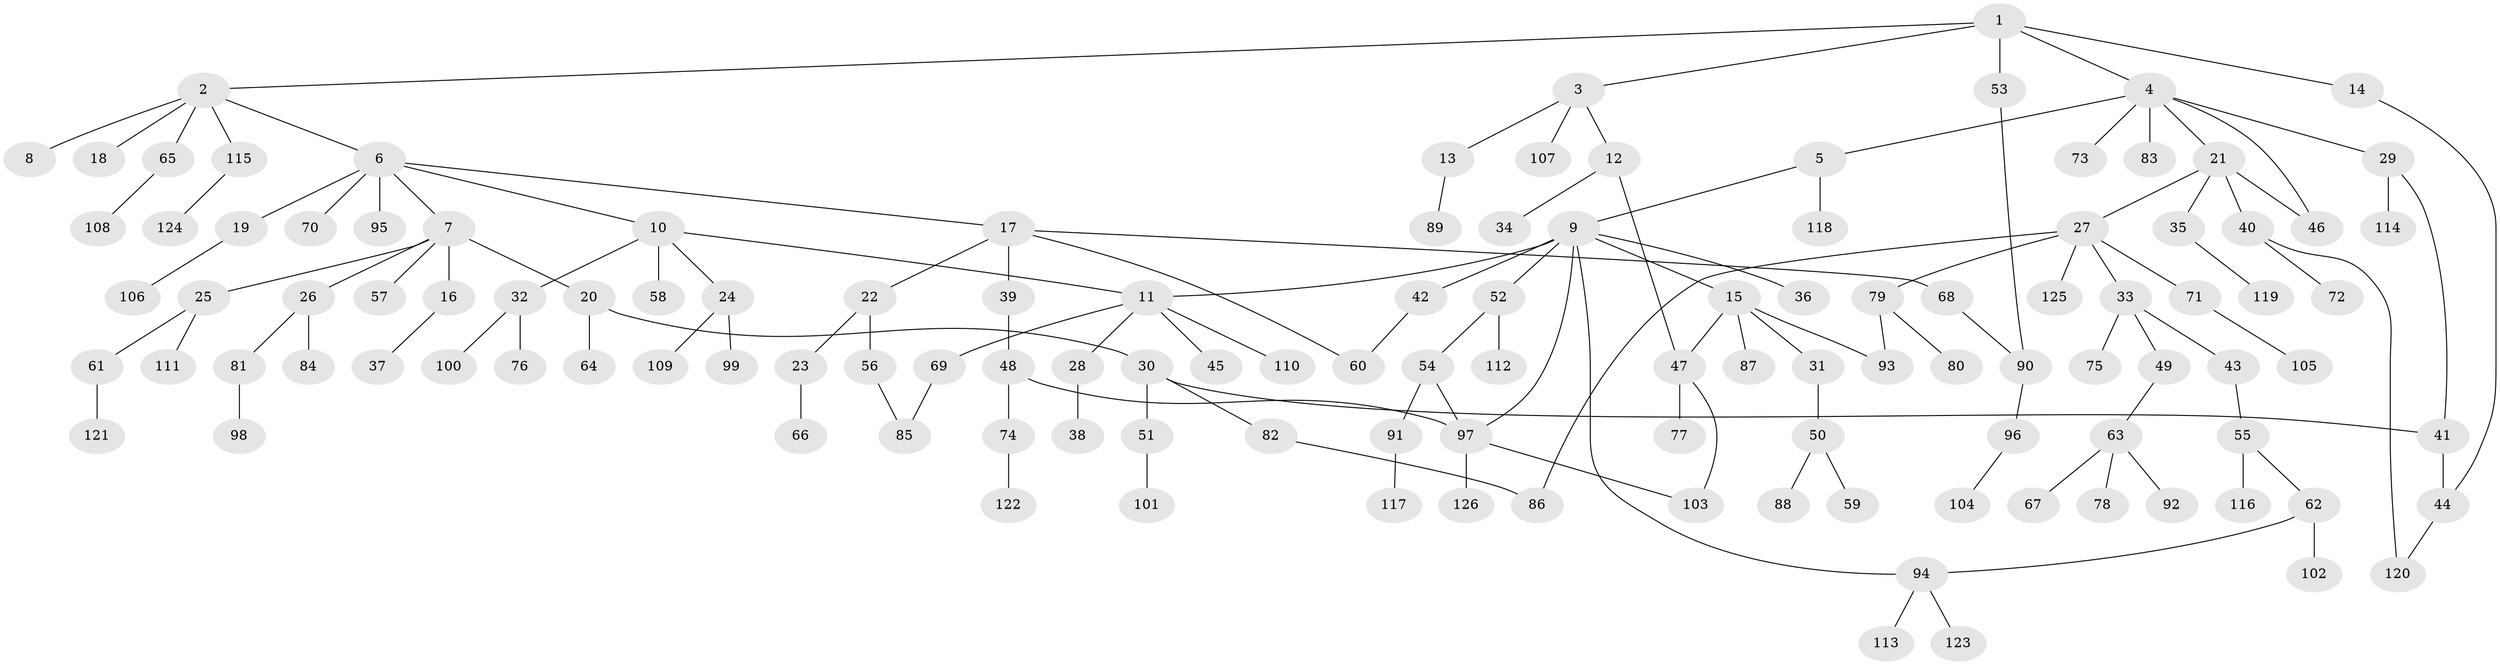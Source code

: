 // coarse degree distribution, {9: 0.011764705882352941, 3: 0.1411764705882353, 8: 0.023529411764705882, 11: 0.011764705882352941, 1: 0.4470588235294118, 12: 0.011764705882352941, 4: 0.058823529411764705, 5: 0.023529411764705882, 2: 0.27058823529411763}
// Generated by graph-tools (version 1.1) at 2025/51/02/27/25 19:51:39]
// undirected, 126 vertices, 140 edges
graph export_dot {
graph [start="1"]
  node [color=gray90,style=filled];
  1;
  2;
  3;
  4;
  5;
  6;
  7;
  8;
  9;
  10;
  11;
  12;
  13;
  14;
  15;
  16;
  17;
  18;
  19;
  20;
  21;
  22;
  23;
  24;
  25;
  26;
  27;
  28;
  29;
  30;
  31;
  32;
  33;
  34;
  35;
  36;
  37;
  38;
  39;
  40;
  41;
  42;
  43;
  44;
  45;
  46;
  47;
  48;
  49;
  50;
  51;
  52;
  53;
  54;
  55;
  56;
  57;
  58;
  59;
  60;
  61;
  62;
  63;
  64;
  65;
  66;
  67;
  68;
  69;
  70;
  71;
  72;
  73;
  74;
  75;
  76;
  77;
  78;
  79;
  80;
  81;
  82;
  83;
  84;
  85;
  86;
  87;
  88;
  89;
  90;
  91;
  92;
  93;
  94;
  95;
  96;
  97;
  98;
  99;
  100;
  101;
  102;
  103;
  104;
  105;
  106;
  107;
  108;
  109;
  110;
  111;
  112;
  113;
  114;
  115;
  116;
  117;
  118;
  119;
  120;
  121;
  122;
  123;
  124;
  125;
  126;
  1 -- 2;
  1 -- 3;
  1 -- 4;
  1 -- 14;
  1 -- 53;
  2 -- 6;
  2 -- 8;
  2 -- 18;
  2 -- 65;
  2 -- 115;
  3 -- 12;
  3 -- 13;
  3 -- 107;
  4 -- 5;
  4 -- 21;
  4 -- 29;
  4 -- 46;
  4 -- 73;
  4 -- 83;
  5 -- 9;
  5 -- 118;
  6 -- 7;
  6 -- 10;
  6 -- 17;
  6 -- 19;
  6 -- 70;
  6 -- 95;
  7 -- 16;
  7 -- 20;
  7 -- 25;
  7 -- 26;
  7 -- 57;
  9 -- 15;
  9 -- 36;
  9 -- 42;
  9 -- 52;
  9 -- 94;
  9 -- 97;
  9 -- 11;
  10 -- 11;
  10 -- 24;
  10 -- 32;
  10 -- 58;
  11 -- 28;
  11 -- 45;
  11 -- 69;
  11 -- 110;
  12 -- 34;
  12 -- 47;
  13 -- 89;
  14 -- 44;
  15 -- 31;
  15 -- 47;
  15 -- 87;
  15 -- 93;
  16 -- 37;
  17 -- 22;
  17 -- 39;
  17 -- 60;
  17 -- 68;
  19 -- 106;
  20 -- 30;
  20 -- 64;
  21 -- 27;
  21 -- 35;
  21 -- 40;
  21 -- 46;
  22 -- 23;
  22 -- 56;
  23 -- 66;
  24 -- 99;
  24 -- 109;
  25 -- 61;
  25 -- 111;
  26 -- 81;
  26 -- 84;
  27 -- 33;
  27 -- 71;
  27 -- 79;
  27 -- 125;
  27 -- 86;
  28 -- 38;
  29 -- 114;
  29 -- 41;
  30 -- 41;
  30 -- 51;
  30 -- 82;
  31 -- 50;
  32 -- 76;
  32 -- 100;
  33 -- 43;
  33 -- 49;
  33 -- 75;
  35 -- 119;
  39 -- 48;
  40 -- 72;
  40 -- 120;
  41 -- 44;
  42 -- 60;
  43 -- 55;
  44 -- 120;
  47 -- 77;
  47 -- 103;
  48 -- 74;
  48 -- 97;
  49 -- 63;
  50 -- 59;
  50 -- 88;
  51 -- 101;
  52 -- 54;
  52 -- 112;
  53 -- 90;
  54 -- 91;
  54 -- 97;
  55 -- 62;
  55 -- 116;
  56 -- 85;
  61 -- 121;
  62 -- 102;
  62 -- 94;
  63 -- 67;
  63 -- 78;
  63 -- 92;
  65 -- 108;
  68 -- 90;
  69 -- 85;
  71 -- 105;
  74 -- 122;
  79 -- 80;
  79 -- 93;
  81 -- 98;
  82 -- 86;
  90 -- 96;
  91 -- 117;
  94 -- 113;
  94 -- 123;
  96 -- 104;
  97 -- 103;
  97 -- 126;
  115 -- 124;
}
